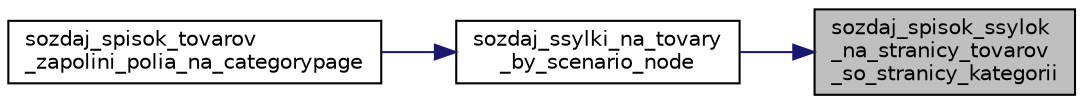 digraph "sozdaj_spisok_ssylok_na_stranicy_tovarov_so_stranicy_kategorii"
{
 // LATEX_PDF_SIZE
  edge [fontname="Helvetica",fontsize="10",labelfontname="Helvetica",labelfontsize="10"];
  node [fontname="Helvetica",fontsize="10",shape=record];
  rankdir="RL";
  Node1 [label="sozdaj_spisok_ssylok\l_na_stranicy_tovarov\l_so_stranicy_kategorii",height=0.2,width=0.4,color="black", fillcolor="grey75", style="filled", fontcolor="black",tooltip=" "];
  Node1 -> Node2 [dir="back",color="midnightblue",fontsize="10",style="solid",fontname="Helvetica"];
  Node2 [label="sozdaj_ssylki_na_tovary\l_by_scenario_node",height=0.2,width=0.4,color="black", fillcolor="white", style="filled",URL="$d9/df5/namespaceexecute__products.html#a08e20fb43072937eebe178766782717b",tooltip=" "];
  Node2 -> Node3 [dir="back",color="midnightblue",fontsize="10",style="solid",fontname="Helvetica"];
  Node3 [label="sozdaj_spisok_tovarov\l_zapolini_polia_na_categorypage",height=0.2,width=0.4,color="black", fillcolor="white", style="filled",URL="$d9/df5/namespaceexecute__products.html#a393d539e316cb7295953435b249684e4",tooltip=" "];
}
